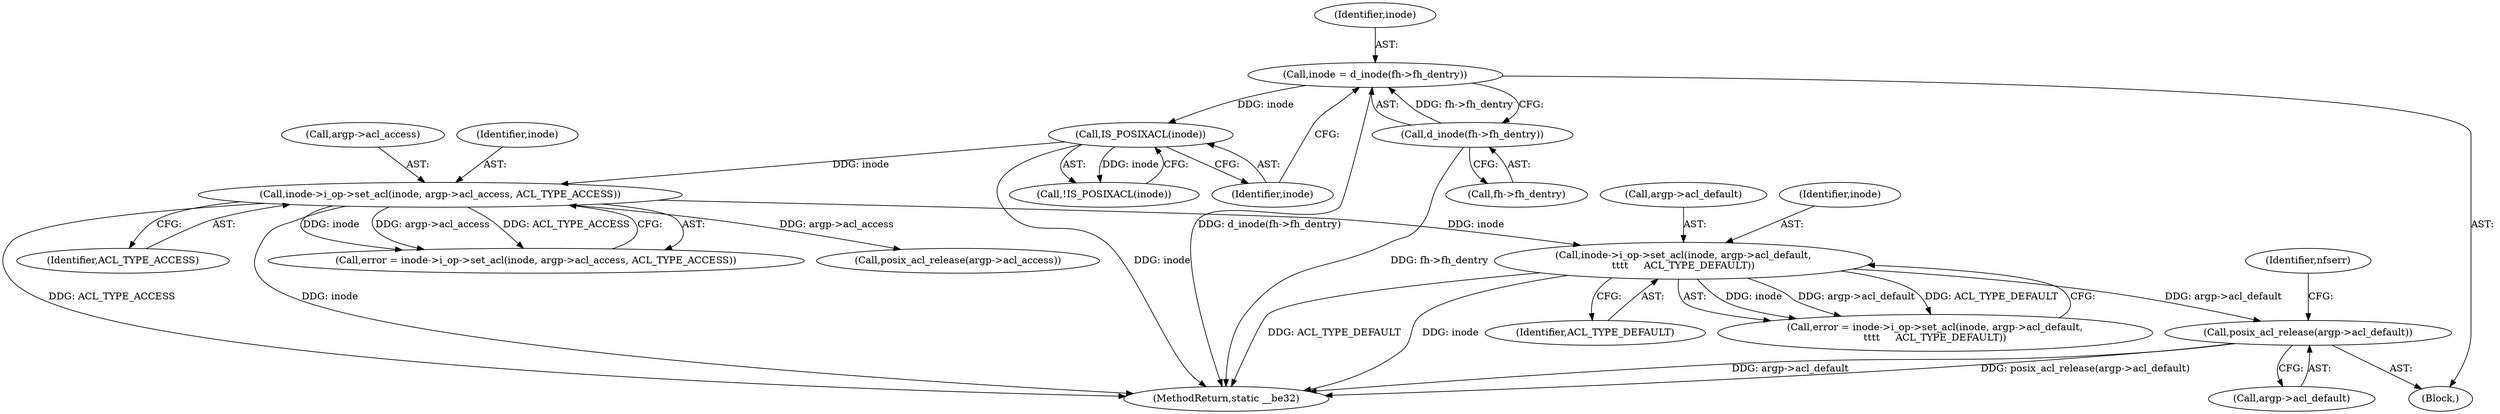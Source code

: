 digraph "1_linux_999653786df6954a31044528ac3f7a5dadca08f4_0@pointer" {
"1000199" [label="(Call,posix_acl_release(argp->acl_default))"];
"1000180" [label="(Call,inode->i_op->set_acl(inode, argp->acl_default,\n\t\t\t\t     ACL_TYPE_DEFAULT))"];
"1000169" [label="(Call,inode->i_op->set_acl(inode, argp->acl_access, ACL_TYPE_ACCESS))"];
"1000146" [label="(Call,IS_POSIXACL(inode))"];
"1000137" [label="(Call,inode = d_inode(fh->fh_dentry))"];
"1000139" [label="(Call,d_inode(fh->fh_dentry))"];
"1000138" [label="(Identifier,inode)"];
"1000195" [label="(Call,posix_acl_release(argp->acl_access))"];
"1000204" [label="(Identifier,nfserr)"];
"1000185" [label="(Identifier,ACL_TYPE_DEFAULT)"];
"1000147" [label="(Identifier,inode)"];
"1000178" [label="(Call,error = inode->i_op->set_acl(inode, argp->acl_default,\n\t\t\t\t     ACL_TYPE_DEFAULT))"];
"1000145" [label="(Call,!IS_POSIXACL(inode))"];
"1000105" [label="(Block,)"];
"1000180" [label="(Call,inode->i_op->set_acl(inode, argp->acl_default,\n\t\t\t\t     ACL_TYPE_DEFAULT))"];
"1000146" [label="(Call,IS_POSIXACL(inode))"];
"1000140" [label="(Call,fh->fh_dentry)"];
"1000171" [label="(Call,argp->acl_access)"];
"1000169" [label="(Call,inode->i_op->set_acl(inode, argp->acl_access, ACL_TYPE_ACCESS))"];
"1000137" [label="(Call,inode = d_inode(fh->fh_dentry))"];
"1000199" [label="(Call,posix_acl_release(argp->acl_default))"];
"1000205" [label="(MethodReturn,static __be32)"];
"1000200" [label="(Call,argp->acl_default)"];
"1000174" [label="(Identifier,ACL_TYPE_ACCESS)"];
"1000181" [label="(Identifier,inode)"];
"1000139" [label="(Call,d_inode(fh->fh_dentry))"];
"1000182" [label="(Call,argp->acl_default)"];
"1000170" [label="(Identifier,inode)"];
"1000167" [label="(Call,error = inode->i_op->set_acl(inode, argp->acl_access, ACL_TYPE_ACCESS))"];
"1000199" -> "1000105"  [label="AST: "];
"1000199" -> "1000200"  [label="CFG: "];
"1000200" -> "1000199"  [label="AST: "];
"1000204" -> "1000199"  [label="CFG: "];
"1000199" -> "1000205"  [label="DDG: posix_acl_release(argp->acl_default)"];
"1000199" -> "1000205"  [label="DDG: argp->acl_default"];
"1000180" -> "1000199"  [label="DDG: argp->acl_default"];
"1000180" -> "1000178"  [label="AST: "];
"1000180" -> "1000185"  [label="CFG: "];
"1000181" -> "1000180"  [label="AST: "];
"1000182" -> "1000180"  [label="AST: "];
"1000185" -> "1000180"  [label="AST: "];
"1000178" -> "1000180"  [label="CFG: "];
"1000180" -> "1000205"  [label="DDG: ACL_TYPE_DEFAULT"];
"1000180" -> "1000205"  [label="DDG: inode"];
"1000180" -> "1000178"  [label="DDG: inode"];
"1000180" -> "1000178"  [label="DDG: argp->acl_default"];
"1000180" -> "1000178"  [label="DDG: ACL_TYPE_DEFAULT"];
"1000169" -> "1000180"  [label="DDG: inode"];
"1000169" -> "1000167"  [label="AST: "];
"1000169" -> "1000174"  [label="CFG: "];
"1000170" -> "1000169"  [label="AST: "];
"1000171" -> "1000169"  [label="AST: "];
"1000174" -> "1000169"  [label="AST: "];
"1000167" -> "1000169"  [label="CFG: "];
"1000169" -> "1000205"  [label="DDG: inode"];
"1000169" -> "1000205"  [label="DDG: ACL_TYPE_ACCESS"];
"1000169" -> "1000167"  [label="DDG: inode"];
"1000169" -> "1000167"  [label="DDG: argp->acl_access"];
"1000169" -> "1000167"  [label="DDG: ACL_TYPE_ACCESS"];
"1000146" -> "1000169"  [label="DDG: inode"];
"1000169" -> "1000195"  [label="DDG: argp->acl_access"];
"1000146" -> "1000145"  [label="AST: "];
"1000146" -> "1000147"  [label="CFG: "];
"1000147" -> "1000146"  [label="AST: "];
"1000145" -> "1000146"  [label="CFG: "];
"1000146" -> "1000205"  [label="DDG: inode"];
"1000146" -> "1000145"  [label="DDG: inode"];
"1000137" -> "1000146"  [label="DDG: inode"];
"1000137" -> "1000105"  [label="AST: "];
"1000137" -> "1000139"  [label="CFG: "];
"1000138" -> "1000137"  [label="AST: "];
"1000139" -> "1000137"  [label="AST: "];
"1000147" -> "1000137"  [label="CFG: "];
"1000137" -> "1000205"  [label="DDG: d_inode(fh->fh_dentry)"];
"1000139" -> "1000137"  [label="DDG: fh->fh_dentry"];
"1000139" -> "1000140"  [label="CFG: "];
"1000140" -> "1000139"  [label="AST: "];
"1000139" -> "1000205"  [label="DDG: fh->fh_dentry"];
}
